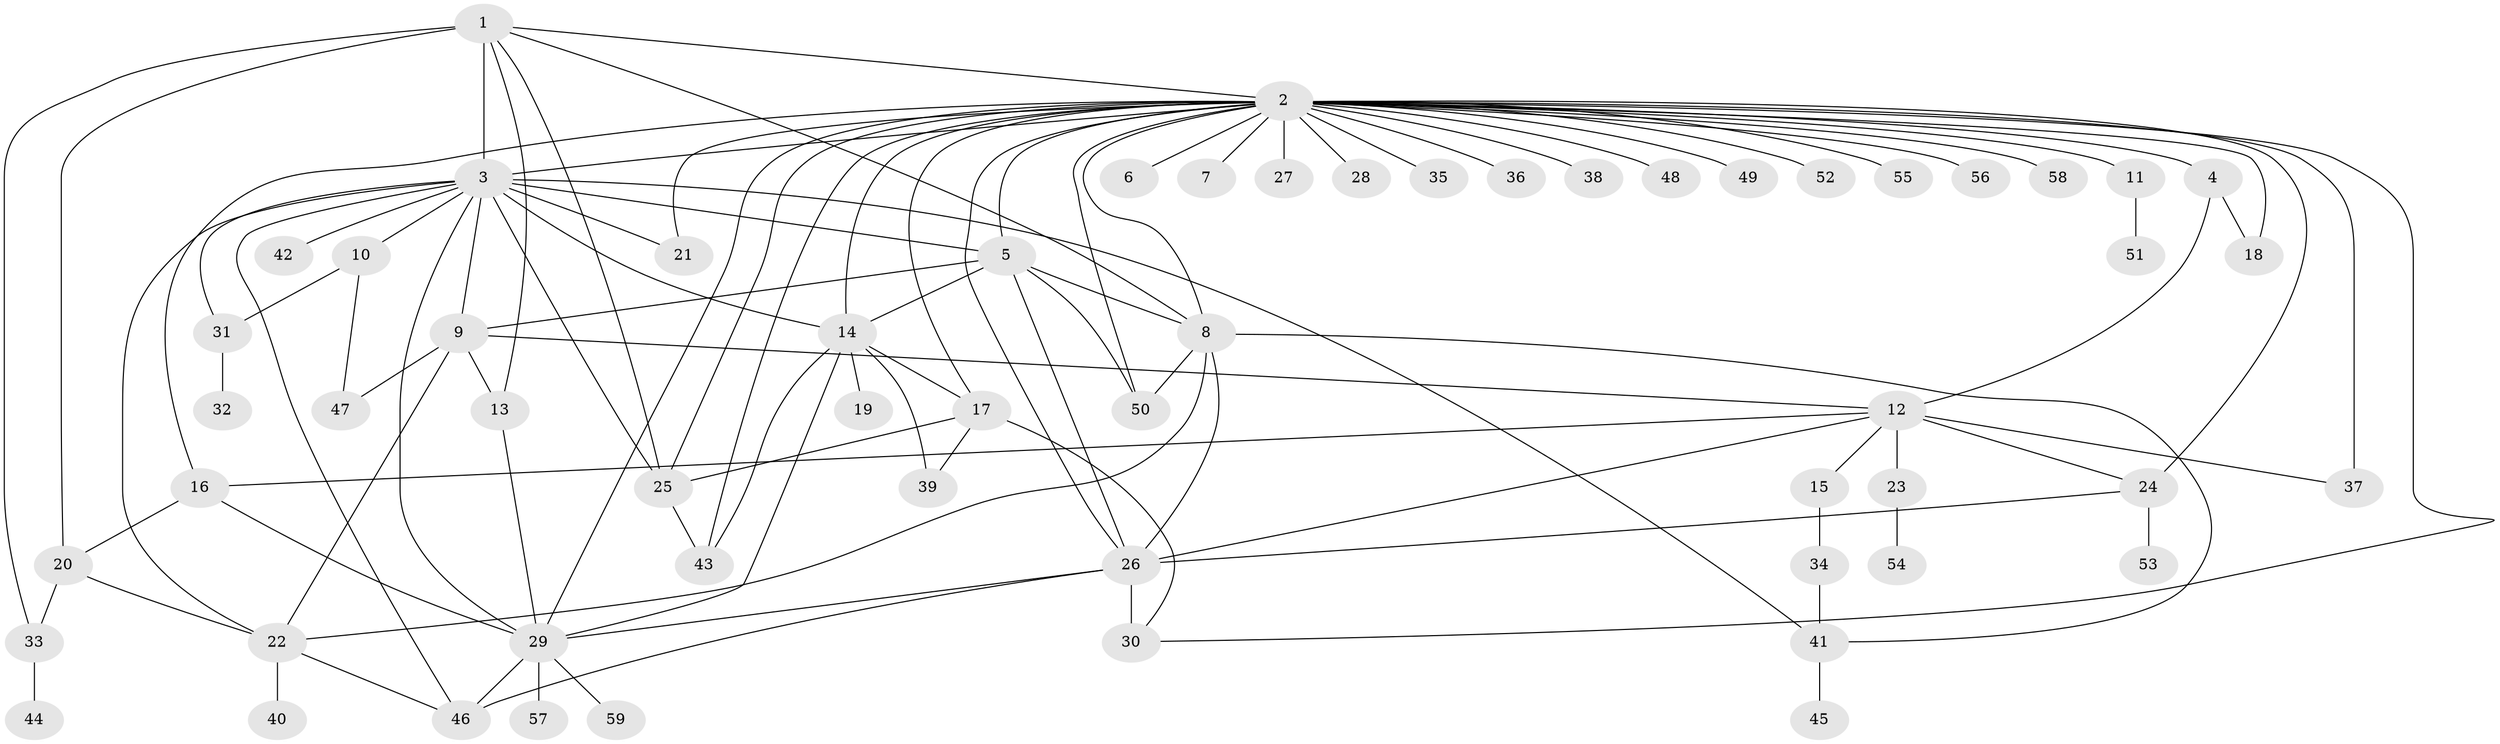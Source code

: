 // original degree distribution, {3: 0.11016949152542373, 37: 0.00847457627118644, 23: 0.00847457627118644, 4: 0.1016949152542373, 6: 0.03389830508474576, 2: 0.2288135593220339, 8: 0.025423728813559324, 5: 0.03389830508474576, 13: 0.00847457627118644, 9: 0.00847457627118644, 1: 0.423728813559322, 7: 0.00847457627118644}
// Generated by graph-tools (version 1.1) at 2025/35/03/09/25 02:35:17]
// undirected, 59 vertices, 104 edges
graph export_dot {
graph [start="1"]
  node [color=gray90,style=filled];
  1;
  2;
  3;
  4;
  5;
  6;
  7;
  8;
  9;
  10;
  11;
  12;
  13;
  14;
  15;
  16;
  17;
  18;
  19;
  20;
  21;
  22;
  23;
  24;
  25;
  26;
  27;
  28;
  29;
  30;
  31;
  32;
  33;
  34;
  35;
  36;
  37;
  38;
  39;
  40;
  41;
  42;
  43;
  44;
  45;
  46;
  47;
  48;
  49;
  50;
  51;
  52;
  53;
  54;
  55;
  56;
  57;
  58;
  59;
  1 -- 2 [weight=3.0];
  1 -- 3 [weight=7.0];
  1 -- 8 [weight=1.0];
  1 -- 13 [weight=1.0];
  1 -- 20 [weight=1.0];
  1 -- 25 [weight=1.0];
  1 -- 33 [weight=1.0];
  2 -- 3 [weight=1.0];
  2 -- 4 [weight=1.0];
  2 -- 5 [weight=1.0];
  2 -- 6 [weight=1.0];
  2 -- 7 [weight=1.0];
  2 -- 8 [weight=1.0];
  2 -- 11 [weight=1.0];
  2 -- 14 [weight=1.0];
  2 -- 16 [weight=1.0];
  2 -- 17 [weight=1.0];
  2 -- 18 [weight=1.0];
  2 -- 21 [weight=1.0];
  2 -- 24 [weight=2.0];
  2 -- 25 [weight=1.0];
  2 -- 26 [weight=1.0];
  2 -- 27 [weight=1.0];
  2 -- 28 [weight=1.0];
  2 -- 29 [weight=1.0];
  2 -- 30 [weight=1.0];
  2 -- 35 [weight=1.0];
  2 -- 36 [weight=1.0];
  2 -- 37 [weight=1.0];
  2 -- 38 [weight=1.0];
  2 -- 43 [weight=1.0];
  2 -- 48 [weight=1.0];
  2 -- 49 [weight=1.0];
  2 -- 50 [weight=1.0];
  2 -- 52 [weight=1.0];
  2 -- 55 [weight=1.0];
  2 -- 56 [weight=1.0];
  2 -- 58 [weight=1.0];
  3 -- 5 [weight=1.0];
  3 -- 9 [weight=1.0];
  3 -- 10 [weight=1.0];
  3 -- 14 [weight=1.0];
  3 -- 21 [weight=1.0];
  3 -- 22 [weight=1.0];
  3 -- 25 [weight=2.0];
  3 -- 29 [weight=1.0];
  3 -- 31 [weight=1.0];
  3 -- 41 [weight=1.0];
  3 -- 42 [weight=1.0];
  3 -- 46 [weight=1.0];
  4 -- 12 [weight=1.0];
  4 -- 18 [weight=1.0];
  5 -- 8 [weight=1.0];
  5 -- 9 [weight=1.0];
  5 -- 14 [weight=1.0];
  5 -- 26 [weight=1.0];
  5 -- 50 [weight=1.0];
  8 -- 22 [weight=1.0];
  8 -- 26 [weight=1.0];
  8 -- 41 [weight=1.0];
  8 -- 50 [weight=1.0];
  9 -- 12 [weight=1.0];
  9 -- 13 [weight=1.0];
  9 -- 22 [weight=1.0];
  9 -- 47 [weight=2.0];
  10 -- 31 [weight=1.0];
  10 -- 47 [weight=1.0];
  11 -- 51 [weight=1.0];
  12 -- 15 [weight=2.0];
  12 -- 16 [weight=1.0];
  12 -- 23 [weight=3.0];
  12 -- 24 [weight=1.0];
  12 -- 26 [weight=1.0];
  12 -- 37 [weight=1.0];
  13 -- 29 [weight=1.0];
  14 -- 17 [weight=1.0];
  14 -- 19 [weight=1.0];
  14 -- 29 [weight=1.0];
  14 -- 39 [weight=1.0];
  14 -- 43 [weight=1.0];
  15 -- 34 [weight=1.0];
  16 -- 20 [weight=1.0];
  16 -- 29 [weight=1.0];
  17 -- 25 [weight=4.0];
  17 -- 30 [weight=1.0];
  17 -- 39 [weight=1.0];
  20 -- 22 [weight=1.0];
  20 -- 33 [weight=1.0];
  22 -- 40 [weight=1.0];
  22 -- 46 [weight=1.0];
  23 -- 54 [weight=1.0];
  24 -- 26 [weight=1.0];
  24 -- 53 [weight=2.0];
  25 -- 43 [weight=1.0];
  26 -- 29 [weight=1.0];
  26 -- 30 [weight=4.0];
  26 -- 46 [weight=2.0];
  29 -- 46 [weight=1.0];
  29 -- 57 [weight=2.0];
  29 -- 59 [weight=1.0];
  31 -- 32 [weight=1.0];
  33 -- 44 [weight=1.0];
  34 -- 41 [weight=1.0];
  41 -- 45 [weight=1.0];
}
